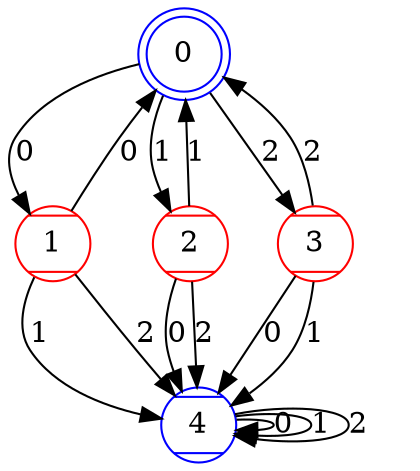 digraph{
0 [color=blue, style=striped, shape=doublecircle]
1 [color=red, style=striped, shape=Mcircle]
2 [color=red, style=striped, shape=Mcircle]
3 [color=red, style=striped, shape=Mcircle]
4 [color=blue, style=striped, shape=Mcircle]
0->1 [label=0]
0->2 [label=1]
0->3 [label=2]
1->0 [label=0]
1->4 [label=1]
1->4 [label=2]
2->4 [label=0]
2->0 [label=1]
2->4 [label=2]
3->4 [label=0]
3->4 [label=1]
3->0 [label=2]
4->4 [label=0]
4->4 [label=1]
4->4 [label=2]
}